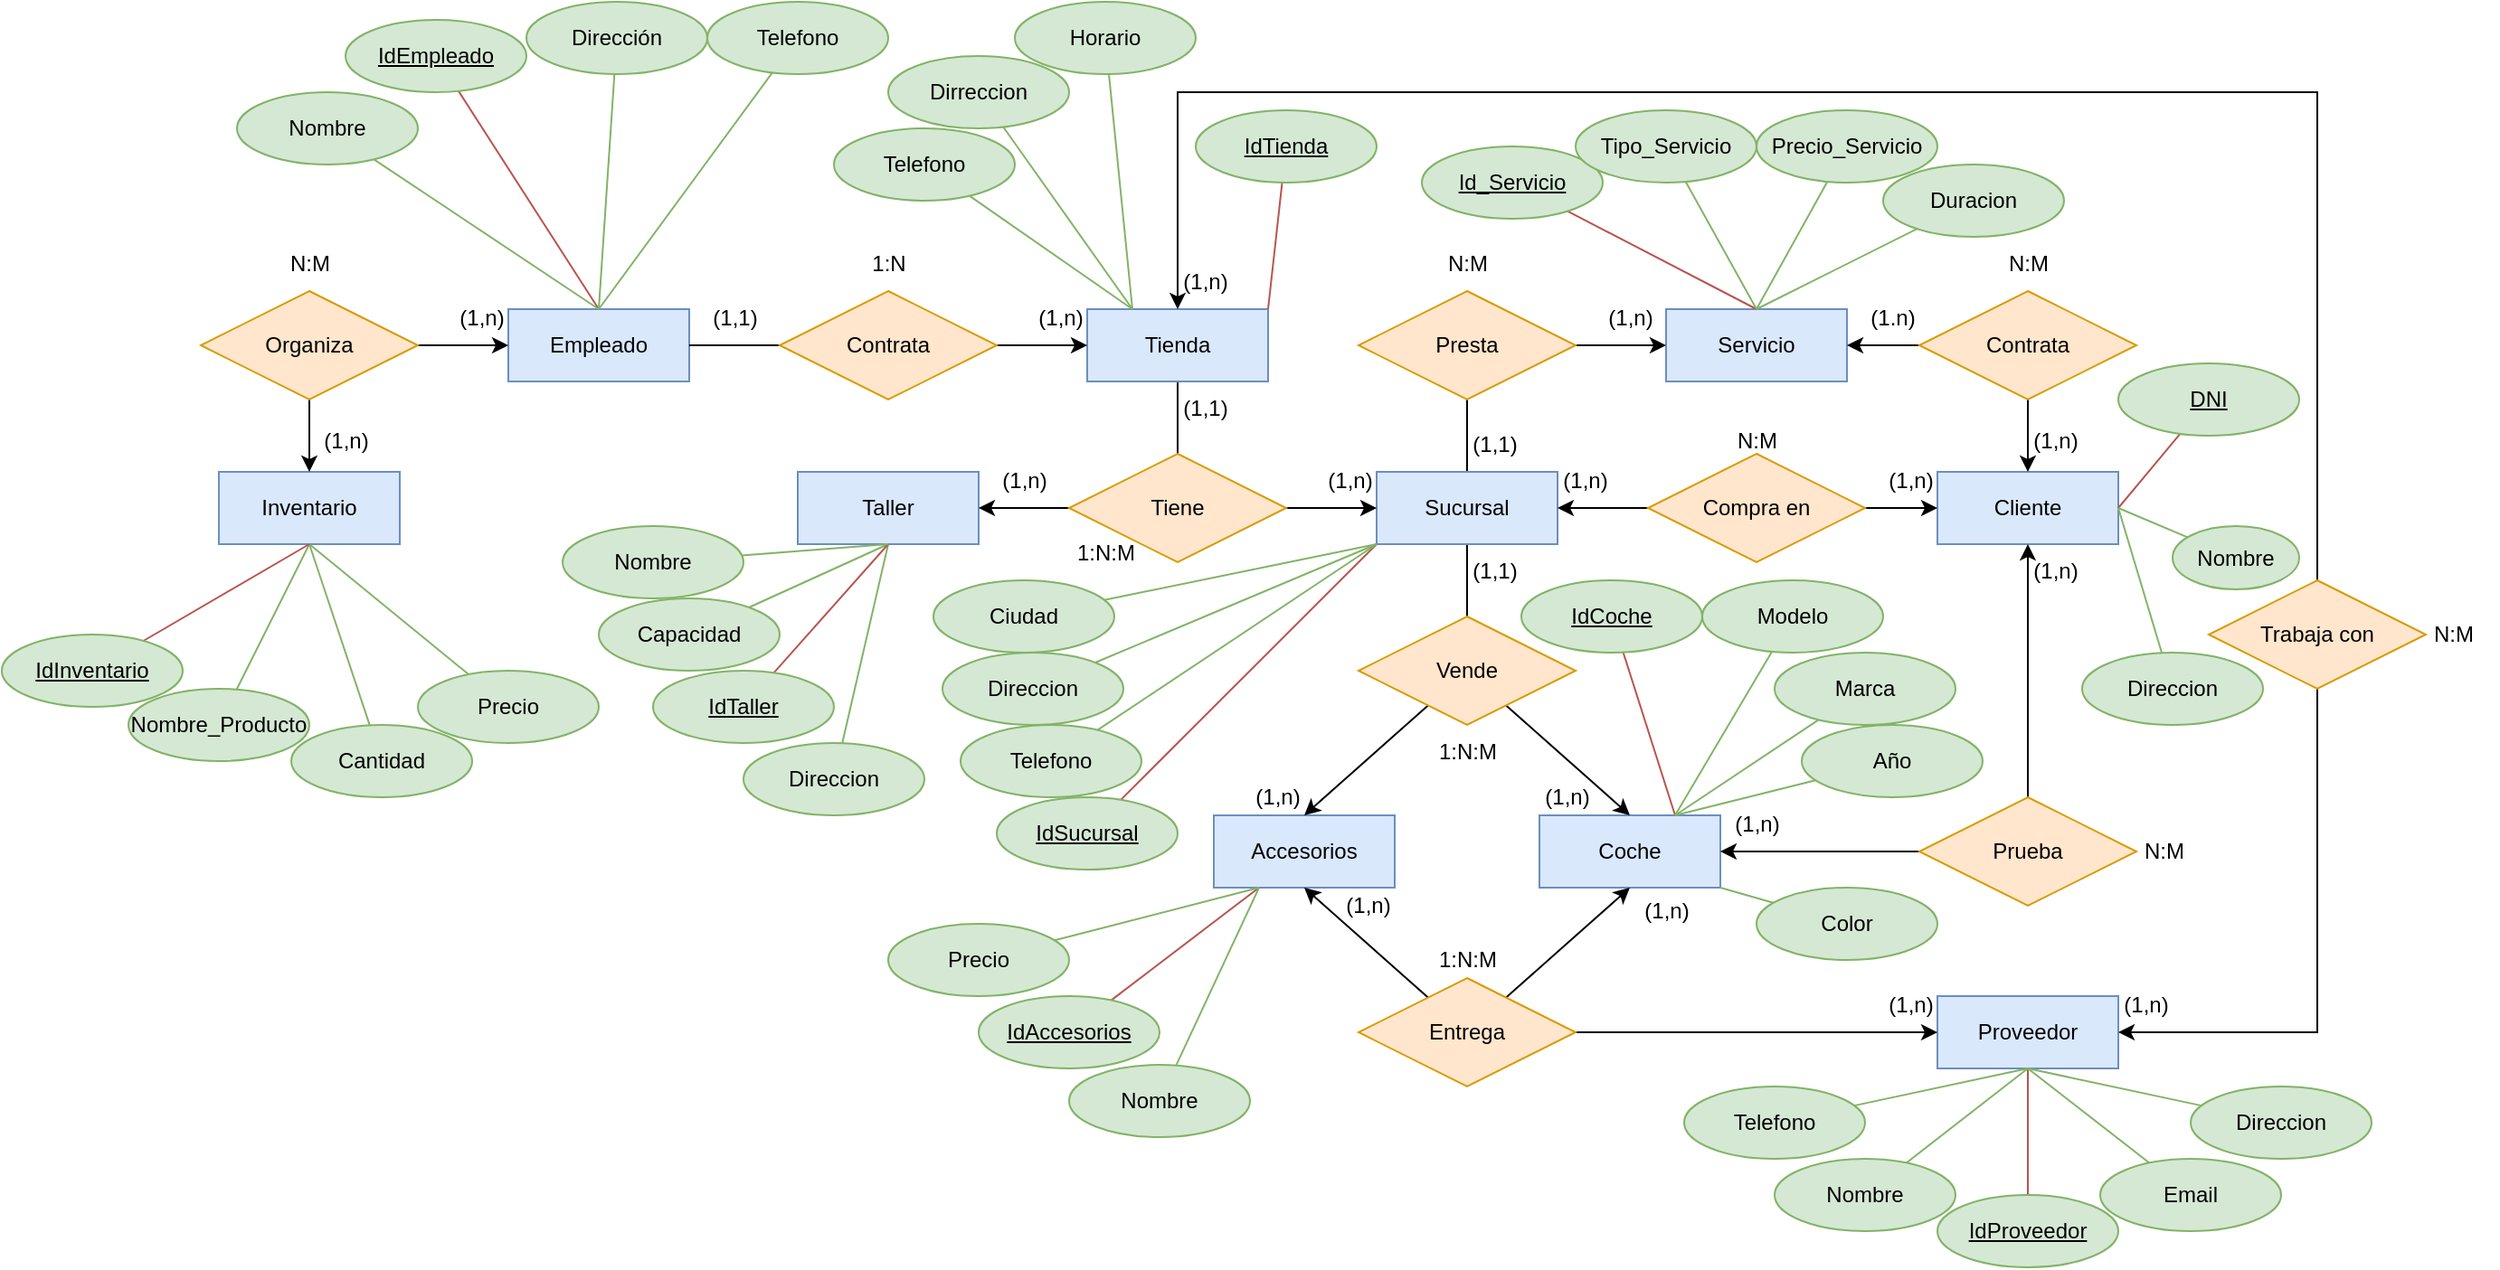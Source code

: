 <mxfile version="24.5.2" type="device">
  <diagram id="R2lEEEUBdFMjLlhIrx00" name="Page-1">
    <mxGraphModel dx="2216" dy="769" grid="1" gridSize="10" guides="1" tooltips="1" connect="1" arrows="1" fold="1" page="1" pageScale="1" pageWidth="850" pageHeight="1100" math="0" shadow="0" extFonts="Permanent Marker^https://fonts.googleapis.com/css?family=Permanent+Marker">
      <root>
        <mxCell id="0" />
        <mxCell id="1" parent="0" />
        <mxCell id="LQaVwW1T5oUffvL5DdlT-1" value="Inventario" style="whiteSpace=wrap;html=1;align=center;fillColor=#dae8fc;strokeColor=#6c8ebf;" vertex="1" parent="1">
          <mxGeometry x="-500" y="270" width="100" height="40" as="geometry" />
        </mxCell>
        <mxCell id="LQaVwW1T5oUffvL5DdlT-2" value="Empleado" style="whiteSpace=wrap;html=1;align=center;fillColor=#dae8fc;strokeColor=#6c8ebf;" vertex="1" parent="1">
          <mxGeometry x="-340" y="180" width="100" height="40" as="geometry" />
        </mxCell>
        <mxCell id="LQaVwW1T5oUffvL5DdlT-3" value="Servicio" style="whiteSpace=wrap;html=1;align=center;fillColor=#dae8fc;strokeColor=#6c8ebf;" vertex="1" parent="1">
          <mxGeometry x="300" y="180" width="100" height="40" as="geometry" />
        </mxCell>
        <mxCell id="LQaVwW1T5oUffvL5DdlT-4" value="Taller" style="whiteSpace=wrap;html=1;align=center;fillColor=#dae8fc;strokeColor=#6c8ebf;" vertex="1" parent="1">
          <mxGeometry x="-180" y="270" width="100" height="40" as="geometry" />
        </mxCell>
        <mxCell id="LQaVwW1T5oUffvL5DdlT-34" style="edgeStyle=orthogonalEdgeStyle;rounded=0;orthogonalLoop=1;jettySize=auto;html=1;endArrow=none;endFill=0;" edge="1" parent="1" source="LQaVwW1T5oUffvL5DdlT-5" target="LQaVwW1T5oUffvL5DdlT-26">
          <mxGeometry relative="1" as="geometry" />
        </mxCell>
        <mxCell id="LQaVwW1T5oUffvL5DdlT-48" style="edgeStyle=orthogonalEdgeStyle;rounded=0;orthogonalLoop=1;jettySize=auto;html=1;entryX=0.5;entryY=1;entryDx=0;entryDy=0;endArrow=none;endFill=0;" edge="1" parent="1" source="LQaVwW1T5oUffvL5DdlT-5" target="LQaVwW1T5oUffvL5DdlT-22">
          <mxGeometry relative="1" as="geometry" />
        </mxCell>
        <mxCell id="LQaVwW1T5oUffvL5DdlT-5" value="Sucursal" style="whiteSpace=wrap;html=1;align=center;fillColor=#dae8fc;strokeColor=#6c8ebf;" vertex="1" parent="1">
          <mxGeometry x="140" y="270" width="100" height="40" as="geometry" />
        </mxCell>
        <mxCell id="LQaVwW1T5oUffvL5DdlT-28" style="edgeStyle=orthogonalEdgeStyle;rounded=0;orthogonalLoop=1;jettySize=auto;html=1;endArrow=none;endFill=0;" edge="1" parent="1" source="LQaVwW1T5oUffvL5DdlT-6" target="LQaVwW1T5oUffvL5DdlT-27">
          <mxGeometry relative="1" as="geometry" />
        </mxCell>
        <mxCell id="LQaVwW1T5oUffvL5DdlT-6" value="Tienda" style="whiteSpace=wrap;html=1;align=center;fillColor=#dae8fc;strokeColor=#6c8ebf;" vertex="1" parent="1">
          <mxGeometry x="-20" y="180" width="100" height="40" as="geometry" />
        </mxCell>
        <mxCell id="LQaVwW1T5oUffvL5DdlT-7" value="Cliente" style="whiteSpace=wrap;html=1;align=center;fillColor=#dae8fc;strokeColor=#6c8ebf;" vertex="1" parent="1">
          <mxGeometry x="450" y="270" width="100" height="40" as="geometry" />
        </mxCell>
        <mxCell id="LQaVwW1T5oUffvL5DdlT-8" value="Proveedor" style="whiteSpace=wrap;html=1;align=center;fillColor=#dae8fc;strokeColor=#6c8ebf;" vertex="1" parent="1">
          <mxGeometry x="450" y="560" width="100" height="40" as="geometry" />
        </mxCell>
        <mxCell id="LQaVwW1T5oUffvL5DdlT-9" value="Accesorios" style="whiteSpace=wrap;html=1;align=center;fillColor=#dae8fc;strokeColor=#6c8ebf;" vertex="1" parent="1">
          <mxGeometry x="50" y="460" width="100" height="40" as="geometry" />
        </mxCell>
        <mxCell id="LQaVwW1T5oUffvL5DdlT-10" value="Coche" style="whiteSpace=wrap;html=1;align=center;fillColor=#dae8fc;strokeColor=#6c8ebf;" vertex="1" parent="1">
          <mxGeometry x="230" y="460" width="100" height="40" as="geometry" />
        </mxCell>
        <mxCell id="LQaVwW1T5oUffvL5DdlT-57" style="rounded=0;orthogonalLoop=1;jettySize=auto;html=1;entryX=0.5;entryY=1;entryDx=0;entryDy=0;" edge="1" parent="1" source="LQaVwW1T5oUffvL5DdlT-19" target="LQaVwW1T5oUffvL5DdlT-10">
          <mxGeometry relative="1" as="geometry" />
        </mxCell>
        <mxCell id="LQaVwW1T5oUffvL5DdlT-58" style="rounded=0;orthogonalLoop=1;jettySize=auto;html=1;entryX=0.5;entryY=1;entryDx=0;entryDy=0;" edge="1" parent="1" source="LQaVwW1T5oUffvL5DdlT-19" target="LQaVwW1T5oUffvL5DdlT-9">
          <mxGeometry relative="1" as="geometry" />
        </mxCell>
        <mxCell id="LQaVwW1T5oUffvL5DdlT-177" style="edgeStyle=orthogonalEdgeStyle;rounded=0;orthogonalLoop=1;jettySize=auto;html=1;" edge="1" parent="1" source="LQaVwW1T5oUffvL5DdlT-19" target="LQaVwW1T5oUffvL5DdlT-8">
          <mxGeometry relative="1" as="geometry" />
        </mxCell>
        <mxCell id="LQaVwW1T5oUffvL5DdlT-19" value="Entrega" style="shape=rhombus;perimeter=rhombusPerimeter;whiteSpace=wrap;html=1;align=center;fillColor=#ffe6cc;strokeColor=#d79b00;" vertex="1" parent="1">
          <mxGeometry x="130" y="550" width="120" height="60" as="geometry" />
        </mxCell>
        <mxCell id="LQaVwW1T5oUffvL5DdlT-55" style="edgeStyle=orthogonalEdgeStyle;rounded=0;orthogonalLoop=1;jettySize=auto;html=1;entryX=0.5;entryY=0;entryDx=0;entryDy=0;" edge="1" parent="1" source="LQaVwW1T5oUffvL5DdlT-20" target="LQaVwW1T5oUffvL5DdlT-1">
          <mxGeometry relative="1" as="geometry" />
        </mxCell>
        <mxCell id="LQaVwW1T5oUffvL5DdlT-91" style="edgeStyle=orthogonalEdgeStyle;rounded=0;orthogonalLoop=1;jettySize=auto;html=1;entryX=0;entryY=0.5;entryDx=0;entryDy=0;" edge="1" parent="1" source="LQaVwW1T5oUffvL5DdlT-20" target="LQaVwW1T5oUffvL5DdlT-2">
          <mxGeometry relative="1" as="geometry" />
        </mxCell>
        <mxCell id="LQaVwW1T5oUffvL5DdlT-20" value="Organiza" style="shape=rhombus;perimeter=rhombusPerimeter;whiteSpace=wrap;html=1;align=center;fillColor=#ffe6cc;strokeColor=#d79b00;" vertex="1" parent="1">
          <mxGeometry x="-510" y="170" width="120" height="60" as="geometry" />
        </mxCell>
        <mxCell id="LQaVwW1T5oUffvL5DdlT-52" style="edgeStyle=orthogonalEdgeStyle;rounded=0;orthogonalLoop=1;jettySize=auto;html=1;entryX=1;entryY=0.5;entryDx=0;entryDy=0;" edge="1" parent="1" source="LQaVwW1T5oUffvL5DdlT-21" target="LQaVwW1T5oUffvL5DdlT-3">
          <mxGeometry relative="1" as="geometry" />
        </mxCell>
        <mxCell id="LQaVwW1T5oUffvL5DdlT-175" style="edgeStyle=orthogonalEdgeStyle;rounded=0;orthogonalLoop=1;jettySize=auto;html=1;entryX=0.5;entryY=0;entryDx=0;entryDy=0;" edge="1" parent="1" source="LQaVwW1T5oUffvL5DdlT-21" target="LQaVwW1T5oUffvL5DdlT-7">
          <mxGeometry relative="1" as="geometry" />
        </mxCell>
        <mxCell id="LQaVwW1T5oUffvL5DdlT-21" value="Contrata" style="shape=rhombus;perimeter=rhombusPerimeter;whiteSpace=wrap;html=1;align=center;fillColor=#ffe6cc;strokeColor=#d79b00;" vertex="1" parent="1">
          <mxGeometry x="440" y="170" width="120" height="60" as="geometry" />
        </mxCell>
        <mxCell id="LQaVwW1T5oUffvL5DdlT-49" style="edgeStyle=orthogonalEdgeStyle;rounded=0;orthogonalLoop=1;jettySize=auto;html=1;entryX=0;entryY=0.5;entryDx=0;entryDy=0;" edge="1" parent="1" source="LQaVwW1T5oUffvL5DdlT-22" target="LQaVwW1T5oUffvL5DdlT-3">
          <mxGeometry relative="1" as="geometry" />
        </mxCell>
        <mxCell id="LQaVwW1T5oUffvL5DdlT-22" value="Presta" style="shape=rhombus;perimeter=rhombusPerimeter;whiteSpace=wrap;html=1;align=center;fillColor=#ffe6cc;strokeColor=#d79b00;" vertex="1" parent="1">
          <mxGeometry x="130" y="170" width="120" height="60" as="geometry" />
        </mxCell>
        <mxCell id="LQaVwW1T5oUffvL5DdlT-47" style="edgeStyle=orthogonalEdgeStyle;rounded=0;orthogonalLoop=1;jettySize=auto;html=1;entryX=1;entryY=0.5;entryDx=0;entryDy=0;endArrow=none;endFill=0;" edge="1" parent="1" source="LQaVwW1T5oUffvL5DdlT-23" target="LQaVwW1T5oUffvL5DdlT-2">
          <mxGeometry relative="1" as="geometry" />
        </mxCell>
        <mxCell id="LQaVwW1T5oUffvL5DdlT-92" style="edgeStyle=orthogonalEdgeStyle;rounded=0;orthogonalLoop=1;jettySize=auto;html=1;entryX=0;entryY=0.5;entryDx=0;entryDy=0;" edge="1" parent="1" source="LQaVwW1T5oUffvL5DdlT-23" target="LQaVwW1T5oUffvL5DdlT-6">
          <mxGeometry relative="1" as="geometry" />
        </mxCell>
        <mxCell id="LQaVwW1T5oUffvL5DdlT-23" value="Contrata" style="shape=rhombus;perimeter=rhombusPerimeter;whiteSpace=wrap;html=1;align=center;fillColor=#ffe6cc;strokeColor=#d79b00;" vertex="1" parent="1">
          <mxGeometry x="-190" y="170" width="120" height="60" as="geometry" />
        </mxCell>
        <mxCell id="LQaVwW1T5oUffvL5DdlT-44" style="edgeStyle=orthogonalEdgeStyle;rounded=0;orthogonalLoop=1;jettySize=auto;html=1;entryX=1;entryY=0.5;entryDx=0;entryDy=0;" edge="1" parent="1" source="LQaVwW1T5oUffvL5DdlT-24" target="LQaVwW1T5oUffvL5DdlT-5">
          <mxGeometry relative="1" as="geometry" />
        </mxCell>
        <mxCell id="LQaVwW1T5oUffvL5DdlT-173" style="edgeStyle=orthogonalEdgeStyle;rounded=0;orthogonalLoop=1;jettySize=auto;html=1;entryX=0;entryY=0.5;entryDx=0;entryDy=0;" edge="1" parent="1" source="LQaVwW1T5oUffvL5DdlT-24" target="LQaVwW1T5oUffvL5DdlT-7">
          <mxGeometry relative="1" as="geometry" />
        </mxCell>
        <mxCell id="LQaVwW1T5oUffvL5DdlT-24" value="Compra en" style="shape=rhombus;perimeter=rhombusPerimeter;whiteSpace=wrap;html=1;align=center;fillColor=#ffe6cc;strokeColor=#d79b00;" vertex="1" parent="1">
          <mxGeometry x="290" y="260" width="120" height="60" as="geometry" />
        </mxCell>
        <mxCell id="LQaVwW1T5oUffvL5DdlT-41" style="edgeStyle=orthogonalEdgeStyle;rounded=0;orthogonalLoop=1;jettySize=auto;html=1;entryX=1;entryY=0.5;entryDx=0;entryDy=0;" edge="1" parent="1" source="LQaVwW1T5oUffvL5DdlT-25" target="LQaVwW1T5oUffvL5DdlT-10">
          <mxGeometry relative="1" as="geometry" />
        </mxCell>
        <mxCell id="LQaVwW1T5oUffvL5DdlT-176" style="edgeStyle=orthogonalEdgeStyle;rounded=0;orthogonalLoop=1;jettySize=auto;html=1;" edge="1" parent="1" source="LQaVwW1T5oUffvL5DdlT-25" target="LQaVwW1T5oUffvL5DdlT-7">
          <mxGeometry relative="1" as="geometry" />
        </mxCell>
        <mxCell id="LQaVwW1T5oUffvL5DdlT-25" value="Prueba" style="shape=rhombus;perimeter=rhombusPerimeter;whiteSpace=wrap;html=1;align=center;fillColor=#ffe6cc;strokeColor=#d79b00;" vertex="1" parent="1">
          <mxGeometry x="440" y="450" width="120" height="60" as="geometry" />
        </mxCell>
        <mxCell id="LQaVwW1T5oUffvL5DdlT-35" style="rounded=0;orthogonalLoop=1;jettySize=auto;html=1;entryX=0.5;entryY=0;entryDx=0;entryDy=0;endArrow=classic;endFill=1;" edge="1" parent="1" source="LQaVwW1T5oUffvL5DdlT-26" target="LQaVwW1T5oUffvL5DdlT-9">
          <mxGeometry relative="1" as="geometry" />
        </mxCell>
        <mxCell id="LQaVwW1T5oUffvL5DdlT-36" style="rounded=0;orthogonalLoop=1;jettySize=auto;html=1;entryX=0.5;entryY=0;entryDx=0;entryDy=0;" edge="1" parent="1" source="LQaVwW1T5oUffvL5DdlT-26" target="LQaVwW1T5oUffvL5DdlT-10">
          <mxGeometry relative="1" as="geometry" />
        </mxCell>
        <mxCell id="LQaVwW1T5oUffvL5DdlT-26" value="Vende" style="shape=rhombus;perimeter=rhombusPerimeter;whiteSpace=wrap;html=1;align=center;fillColor=#ffe6cc;strokeColor=#d79b00;" vertex="1" parent="1">
          <mxGeometry x="130" y="350" width="120" height="60" as="geometry" />
        </mxCell>
        <mxCell id="LQaVwW1T5oUffvL5DdlT-29" style="edgeStyle=orthogonalEdgeStyle;rounded=0;orthogonalLoop=1;jettySize=auto;html=1;entryX=0;entryY=0.5;entryDx=0;entryDy=0;" edge="1" parent="1" source="LQaVwW1T5oUffvL5DdlT-27" target="LQaVwW1T5oUffvL5DdlT-5">
          <mxGeometry relative="1" as="geometry" />
        </mxCell>
        <mxCell id="LQaVwW1T5oUffvL5DdlT-53" style="edgeStyle=orthogonalEdgeStyle;rounded=0;orthogonalLoop=1;jettySize=auto;html=1;entryX=1;entryY=0.5;entryDx=0;entryDy=0;" edge="1" parent="1" source="LQaVwW1T5oUffvL5DdlT-27" target="LQaVwW1T5oUffvL5DdlT-4">
          <mxGeometry relative="1" as="geometry" />
        </mxCell>
        <mxCell id="LQaVwW1T5oUffvL5DdlT-27" value="Tiene" style="shape=rhombus;perimeter=rhombusPerimeter;whiteSpace=wrap;html=1;align=center;fillColor=#ffe6cc;strokeColor=#d79b00;" vertex="1" parent="1">
          <mxGeometry x="-30" y="260" width="120" height="60" as="geometry" />
        </mxCell>
        <mxCell id="LQaVwW1T5oUffvL5DdlT-31" value="(1,n)" style="text;html=1;align=center;verticalAlign=middle;resizable=0;points=[];autosize=1;strokeColor=none;fillColor=none;" vertex="1" parent="1">
          <mxGeometry x="100" y="260" width="50" height="30" as="geometry" />
        </mxCell>
        <mxCell id="LQaVwW1T5oUffvL5DdlT-32" value="(1,1)" style="text;html=1;align=center;verticalAlign=middle;resizable=0;points=[];autosize=1;strokeColor=none;fillColor=none;" vertex="1" parent="1">
          <mxGeometry x="20" y="220" width="50" height="30" as="geometry" />
        </mxCell>
        <mxCell id="LQaVwW1T5oUffvL5DdlT-33" value="1:N:M" style="text;html=1;align=center;verticalAlign=middle;resizable=0;points=[];autosize=1;strokeColor=none;fillColor=none;" vertex="1" parent="1">
          <mxGeometry x="-40" y="300" width="60" height="30" as="geometry" />
        </mxCell>
        <mxCell id="LQaVwW1T5oUffvL5DdlT-37" value="(1,1)" style="text;html=1;align=center;verticalAlign=middle;resizable=0;points=[];autosize=1;strokeColor=none;fillColor=none;" vertex="1" parent="1">
          <mxGeometry x="180" y="310" width="50" height="30" as="geometry" />
        </mxCell>
        <mxCell id="LQaVwW1T5oUffvL5DdlT-38" value="(1,n)" style="text;html=1;align=center;verticalAlign=middle;resizable=0;points=[];autosize=1;strokeColor=none;fillColor=none;" vertex="1" parent="1">
          <mxGeometry x="220" y="435" width="50" height="30" as="geometry" />
        </mxCell>
        <mxCell id="LQaVwW1T5oUffvL5DdlT-39" value="(1,n)" style="text;html=1;align=center;verticalAlign=middle;resizable=0;points=[];autosize=1;strokeColor=none;fillColor=none;" vertex="1" parent="1">
          <mxGeometry x="60" y="435" width="50" height="30" as="geometry" />
        </mxCell>
        <mxCell id="LQaVwW1T5oUffvL5DdlT-59" value="(1,n)" style="text;html=1;align=center;verticalAlign=middle;resizable=0;points=[];autosize=1;strokeColor=none;fillColor=none;" vertex="1" parent="1">
          <mxGeometry x="-380" y="170" width="50" height="30" as="geometry" />
        </mxCell>
        <mxCell id="LQaVwW1T5oUffvL5DdlT-60" value="(1,n)" style="text;html=1;align=center;verticalAlign=middle;resizable=0;points=[];autosize=1;strokeColor=none;fillColor=none;" vertex="1" parent="1">
          <mxGeometry x="-455" y="238" width="50" height="30" as="geometry" />
        </mxCell>
        <mxCell id="LQaVwW1T5oUffvL5DdlT-61" value="N:M" style="text;html=1;align=center;verticalAlign=middle;resizable=0;points=[];autosize=1;" vertex="1" parent="1">
          <mxGeometry x="-475" y="140" width="50" height="30" as="geometry" />
        </mxCell>
        <mxCell id="LQaVwW1T5oUffvL5DdlT-62" value="(1,n)" style="text;html=1;align=center;verticalAlign=middle;resizable=0;points=[];autosize=1;strokeColor=none;fillColor=none;" vertex="1" parent="1">
          <mxGeometry x="-60" y="170" width="50" height="30" as="geometry" />
        </mxCell>
        <mxCell id="LQaVwW1T5oUffvL5DdlT-63" value="(1,1)" style="text;html=1;align=center;verticalAlign=middle;resizable=0;points=[];autosize=1;strokeColor=none;fillColor=none;" vertex="1" parent="1">
          <mxGeometry x="-240" y="170" width="50" height="30" as="geometry" />
        </mxCell>
        <mxCell id="LQaVwW1T5oUffvL5DdlT-64" value="1:N" style="text;html=1;align=center;verticalAlign=middle;resizable=0;points=[];autosize=1;" vertex="1" parent="1">
          <mxGeometry x="-150" y="140" width="40" height="30" as="geometry" />
        </mxCell>
        <mxCell id="LQaVwW1T5oUffvL5DdlT-65" value="(1,n)" style="text;html=1;align=center;verticalAlign=middle;resizable=0;points=[];autosize=1;strokeColor=none;fillColor=none;" vertex="1" parent="1">
          <mxGeometry x="-80" y="260" width="50" height="30" as="geometry" />
        </mxCell>
        <mxCell id="LQaVwW1T5oUffvL5DdlT-69" style="edgeStyle=orthogonalEdgeStyle;rounded=0;orthogonalLoop=1;jettySize=auto;html=1;entryX=1;entryY=0.5;entryDx=0;entryDy=0;" edge="1" parent="1" source="LQaVwW1T5oUffvL5DdlT-67" target="LQaVwW1T5oUffvL5DdlT-8">
          <mxGeometry relative="1" as="geometry">
            <Array as="points">
              <mxPoint x="660" y="580" />
            </Array>
          </mxGeometry>
        </mxCell>
        <mxCell id="LQaVwW1T5oUffvL5DdlT-95" style="edgeStyle=orthogonalEdgeStyle;rounded=0;orthogonalLoop=1;jettySize=auto;html=1;entryX=0.5;entryY=0;entryDx=0;entryDy=0;" edge="1" parent="1" source="LQaVwW1T5oUffvL5DdlT-67" target="LQaVwW1T5oUffvL5DdlT-6">
          <mxGeometry relative="1" as="geometry">
            <Array as="points">
              <mxPoint x="660" y="60" />
              <mxPoint x="30" y="60" />
            </Array>
          </mxGeometry>
        </mxCell>
        <mxCell id="LQaVwW1T5oUffvL5DdlT-67" value="Trabaja con" style="shape=rhombus;perimeter=rhombusPerimeter;whiteSpace=wrap;html=1;align=center;fillColor=#ffe6cc;strokeColor=#d79b00;" vertex="1" parent="1">
          <mxGeometry x="600" y="330" width="120" height="60" as="geometry" />
        </mxCell>
        <mxCell id="LQaVwW1T5oUffvL5DdlT-70" value="(1,n)" style="text;html=1;align=center;verticalAlign=middle;resizable=0;points=[];autosize=1;strokeColor=none;fillColor=none;" vertex="1" parent="1">
          <mxGeometry x="20" y="150" width="50" height="30" as="geometry" />
        </mxCell>
        <mxCell id="LQaVwW1T5oUffvL5DdlT-71" value="(1,n)" style="text;html=1;align=center;verticalAlign=middle;resizable=0;points=[];autosize=1;strokeColor=none;fillColor=none;" vertex="1" parent="1">
          <mxGeometry x="540" y="550" width="50" height="30" as="geometry" />
        </mxCell>
        <mxCell id="LQaVwW1T5oUffvL5DdlT-72" value="N:M" style="text;html=1;align=center;verticalAlign=middle;resizable=0;points=[];autosize=1;strokeColor=none;fillColor=none;" vertex="1" parent="1">
          <mxGeometry x="710" y="345" width="50" height="30" as="geometry" />
        </mxCell>
        <mxCell id="LQaVwW1T5oUffvL5DdlT-73" value="(1,n)" style="text;html=1;align=center;verticalAlign=middle;resizable=0;points=[];autosize=1;strokeColor=none;fillColor=none;" vertex="1" parent="1">
          <mxGeometry x="275" y="498" width="50" height="30" as="geometry" />
        </mxCell>
        <mxCell id="LQaVwW1T5oUffvL5DdlT-74" value="(1,n)" style="text;html=1;align=center;verticalAlign=middle;resizable=0;points=[];autosize=1;strokeColor=none;fillColor=none;" vertex="1" parent="1">
          <mxGeometry x="110" y="495" width="50" height="30" as="geometry" />
        </mxCell>
        <mxCell id="LQaVwW1T5oUffvL5DdlT-75" value="(1,n)" style="text;html=1;align=center;verticalAlign=middle;resizable=0;points=[];autosize=1;strokeColor=none;fillColor=none;" vertex="1" parent="1">
          <mxGeometry x="410" y="550" width="50" height="30" as="geometry" />
        </mxCell>
        <mxCell id="LQaVwW1T5oUffvL5DdlT-77" value="(1,n)" style="text;html=1;align=center;verticalAlign=middle;resizable=0;points=[];autosize=1;strokeColor=none;fillColor=none;" vertex="1" parent="1">
          <mxGeometry x="490" y="310" width="50" height="30" as="geometry" />
        </mxCell>
        <mxCell id="LQaVwW1T5oUffvL5DdlT-78" value="(1,n)" style="text;html=1;align=center;verticalAlign=middle;resizable=0;points=[];autosize=1;strokeColor=none;fillColor=none;" vertex="1" parent="1">
          <mxGeometry x="325" y="450" width="50" height="30" as="geometry" />
        </mxCell>
        <mxCell id="LQaVwW1T5oUffvL5DdlT-79" value="N:M" style="text;html=1;align=center;verticalAlign=middle;resizable=0;points=[];autosize=1;strokeColor=none;fillColor=none;" vertex="1" parent="1">
          <mxGeometry x="550" y="465" width="50" height="30" as="geometry" />
        </mxCell>
        <mxCell id="LQaVwW1T5oUffvL5DdlT-80" value="(1,n)" style="text;html=1;align=center;verticalAlign=middle;resizable=0;points=[];autosize=1;strokeColor=none;fillColor=none;" vertex="1" parent="1">
          <mxGeometry x="255" y="170" width="50" height="30" as="geometry" />
        </mxCell>
        <mxCell id="LQaVwW1T5oUffvL5DdlT-81" value="(1,1)" style="text;html=1;align=center;verticalAlign=middle;resizable=0;points=[];autosize=1;strokeColor=none;fillColor=none;" vertex="1" parent="1">
          <mxGeometry x="180" y="240" width="50" height="30" as="geometry" />
        </mxCell>
        <mxCell id="LQaVwW1T5oUffvL5DdlT-82" value="N:M" style="text;html=1;align=center;verticalAlign=middle;resizable=0;points=[];autosize=1;" vertex="1" parent="1">
          <mxGeometry x="165" y="140" width="50" height="30" as="geometry" />
        </mxCell>
        <mxCell id="LQaVwW1T5oUffvL5DdlT-83" value="(1.n)" style="text;html=1;align=center;verticalAlign=middle;resizable=0;points=[];autosize=1;strokeColor=none;fillColor=none;" vertex="1" parent="1">
          <mxGeometry x="400" y="170" width="50" height="30" as="geometry" />
        </mxCell>
        <mxCell id="LQaVwW1T5oUffvL5DdlT-84" value="(1,n)" style="text;html=1;align=center;verticalAlign=middle;resizable=0;points=[];autosize=1;strokeColor=none;fillColor=none;" vertex="1" parent="1">
          <mxGeometry x="490" y="238" width="50" height="30" as="geometry" />
        </mxCell>
        <mxCell id="LQaVwW1T5oUffvL5DdlT-85" value="N:M" style="text;html=1;align=center;verticalAlign=middle;resizable=0;points=[];autosize=1;strokeColor=none;fillColor=none;" vertex="1" parent="1">
          <mxGeometry x="475" y="140" width="50" height="30" as="geometry" />
        </mxCell>
        <mxCell id="LQaVwW1T5oUffvL5DdlT-86" value="(1,n)" style="text;html=1;align=center;verticalAlign=middle;resizable=0;points=[];autosize=1;strokeColor=none;fillColor=none;" vertex="1" parent="1">
          <mxGeometry x="230" y="260" width="50" height="30" as="geometry" />
        </mxCell>
        <mxCell id="LQaVwW1T5oUffvL5DdlT-87" value="(1,n)" style="text;html=1;align=center;verticalAlign=middle;resizable=0;points=[];autosize=1;strokeColor=none;fillColor=none;" vertex="1" parent="1">
          <mxGeometry x="410" y="260" width="50" height="30" as="geometry" />
        </mxCell>
        <mxCell id="LQaVwW1T5oUffvL5DdlT-88" value="N:M" style="text;html=1;align=center;verticalAlign=middle;resizable=0;points=[];autosize=1;strokeColor=none;fillColor=none;" vertex="1" parent="1">
          <mxGeometry x="325" y="238" width="50" height="30" as="geometry" />
        </mxCell>
        <mxCell id="LQaVwW1T5oUffvL5DdlT-90" value="1:N:M" style="text;html=1;align=center;verticalAlign=middle;resizable=0;points=[];autosize=1;strokeColor=none;fillColor=none;" vertex="1" parent="1">
          <mxGeometry x="160" y="525" width="60" height="30" as="geometry" />
        </mxCell>
        <mxCell id="LQaVwW1T5oUffvL5DdlT-97" style="rounded=0;orthogonalLoop=1;jettySize=auto;html=1;entryX=0.5;entryY=0;entryDx=0;entryDy=0;endArrow=none;endFill=0;fillColor=#f8cecc;strokeColor=#b85450;" edge="1" parent="1" source="LQaVwW1T5oUffvL5DdlT-96" target="LQaVwW1T5oUffvL5DdlT-2">
          <mxGeometry relative="1" as="geometry" />
        </mxCell>
        <mxCell id="LQaVwW1T5oUffvL5DdlT-96" value="IdEmpleado" style="ellipse;whiteSpace=wrap;html=1;align=center;fontStyle=4;fillColor=#d5e8d4;strokeColor=#82b366;" vertex="1" parent="1">
          <mxGeometry x="-430" y="20" width="100" height="40" as="geometry" />
        </mxCell>
        <mxCell id="LQaVwW1T5oUffvL5DdlT-156" style="rounded=0;orthogonalLoop=1;jettySize=auto;html=1;entryX=0;entryY=1;entryDx=0;entryDy=0;endArrow=none;endFill=0;fillColor=#d5e8d4;strokeColor=#82b366;" edge="1" parent="1" source="LQaVwW1T5oUffvL5DdlT-101" target="LQaVwW1T5oUffvL5DdlT-5">
          <mxGeometry relative="1" as="geometry" />
        </mxCell>
        <mxCell id="LQaVwW1T5oUffvL5DdlT-101" value="Ciudad" style="ellipse;whiteSpace=wrap;html=1;align=center;fillColor=#d5e8d4;strokeColor=#82b366;" vertex="1" parent="1">
          <mxGeometry x="-105" y="330" width="100" height="40" as="geometry" />
        </mxCell>
        <mxCell id="LQaVwW1T5oUffvL5DdlT-157" style="rounded=0;orthogonalLoop=1;jettySize=auto;html=1;entryX=0;entryY=1;entryDx=0;entryDy=0;endArrow=none;endFill=0;fillColor=#d5e8d4;strokeColor=#82b366;" edge="1" parent="1" source="LQaVwW1T5oUffvL5DdlT-102" target="LQaVwW1T5oUffvL5DdlT-5">
          <mxGeometry relative="1" as="geometry" />
        </mxCell>
        <mxCell id="LQaVwW1T5oUffvL5DdlT-102" value="Direccion" style="ellipse;whiteSpace=wrap;html=1;align=center;fillColor=#d5e8d4;strokeColor=#82b366;" vertex="1" parent="1">
          <mxGeometry x="-100" y="370" width="100" height="40" as="geometry" />
        </mxCell>
        <mxCell id="LQaVwW1T5oUffvL5DdlT-135" style="rounded=0;orthogonalLoop=1;jettySize=auto;html=1;entryX=0.25;entryY=0;entryDx=0;entryDy=0;endArrow=none;endFill=0;fillColor=#d5e8d4;strokeColor=#82b366;" edge="1" parent="1" source="LQaVwW1T5oUffvL5DdlT-103" target="LQaVwW1T5oUffvL5DdlT-6">
          <mxGeometry relative="1" as="geometry" />
        </mxCell>
        <mxCell id="LQaVwW1T5oUffvL5DdlT-103" value="Telefono" style="ellipse;whiteSpace=wrap;html=1;align=center;fillColor=#d5e8d4;strokeColor=#82b366;" vertex="1" parent="1">
          <mxGeometry x="-160" y="80" width="100" height="40" as="geometry" />
        </mxCell>
        <mxCell id="LQaVwW1T5oUffvL5DdlT-137" style="rounded=0;orthogonalLoop=1;jettySize=auto;html=1;entryX=0.25;entryY=0;entryDx=0;entryDy=0;endArrow=none;endFill=0;fillColor=#d5e8d4;strokeColor=#82b366;" edge="1" parent="1" source="LQaVwW1T5oUffvL5DdlT-104" target="LQaVwW1T5oUffvL5DdlT-6">
          <mxGeometry relative="1" as="geometry" />
        </mxCell>
        <mxCell id="LQaVwW1T5oUffvL5DdlT-104" value="Horario" style="ellipse;whiteSpace=wrap;html=1;align=center;fillColor=#d5e8d4;strokeColor=#82b366;" vertex="1" parent="1">
          <mxGeometry x="-60" y="10" width="100" height="40" as="geometry" />
        </mxCell>
        <mxCell id="LQaVwW1T5oUffvL5DdlT-136" style="rounded=0;orthogonalLoop=1;jettySize=auto;html=1;entryX=0.25;entryY=0;entryDx=0;entryDy=0;endArrow=none;endFill=0;fillColor=#d5e8d4;strokeColor=#82b366;" edge="1" parent="1" source="LQaVwW1T5oUffvL5DdlT-105" target="LQaVwW1T5oUffvL5DdlT-6">
          <mxGeometry relative="1" as="geometry" />
        </mxCell>
        <mxCell id="LQaVwW1T5oUffvL5DdlT-105" value="Dirreccion" style="ellipse;whiteSpace=wrap;html=1;align=center;fillColor=#d5e8d4;strokeColor=#82b366;" vertex="1" parent="1">
          <mxGeometry x="-130" y="40" width="100" height="40" as="geometry" />
        </mxCell>
        <mxCell id="LQaVwW1T5oUffvL5DdlT-133" style="rounded=0;orthogonalLoop=1;jettySize=auto;html=1;entryX=0.5;entryY=1;entryDx=0;entryDy=0;endArrow=none;endFill=0;fillColor=#d5e8d4;strokeColor=#82b366;" edge="1" parent="1" source="LQaVwW1T5oUffvL5DdlT-106" target="LQaVwW1T5oUffvL5DdlT-4">
          <mxGeometry relative="1" as="geometry" />
        </mxCell>
        <mxCell id="LQaVwW1T5oUffvL5DdlT-106" value="Capacidad" style="ellipse;whiteSpace=wrap;html=1;align=center;fillColor=#d5e8d4;strokeColor=#82b366;" vertex="1" parent="1">
          <mxGeometry x="-290" y="340" width="100" height="40" as="geometry" />
        </mxCell>
        <mxCell id="LQaVwW1T5oUffvL5DdlT-131" style="rounded=0;orthogonalLoop=1;jettySize=auto;html=1;entryX=0.5;entryY=1;entryDx=0;entryDy=0;endArrow=none;endFill=0;fillColor=#d5e8d4;strokeColor=#82b366;" edge="1" parent="1" source="LQaVwW1T5oUffvL5DdlT-107" target="LQaVwW1T5oUffvL5DdlT-4">
          <mxGeometry relative="1" as="geometry" />
        </mxCell>
        <mxCell id="LQaVwW1T5oUffvL5DdlT-107" value="Direccion" style="ellipse;whiteSpace=wrap;html=1;align=center;fillColor=#d5e8d4;strokeColor=#82b366;" vertex="1" parent="1">
          <mxGeometry x="-210" y="420" width="100" height="40" as="geometry" />
        </mxCell>
        <mxCell id="LQaVwW1T5oUffvL5DdlT-130" style="rounded=0;orthogonalLoop=1;jettySize=auto;html=1;entryX=0.5;entryY=1;entryDx=0;entryDy=0;endArrow=none;endFill=0;fillColor=#d5e8d4;strokeColor=#82b366;" edge="1" parent="1" source="LQaVwW1T5oUffvL5DdlT-108" target="LQaVwW1T5oUffvL5DdlT-1">
          <mxGeometry relative="1" as="geometry" />
        </mxCell>
        <mxCell id="LQaVwW1T5oUffvL5DdlT-108" value="Precio" style="ellipse;whiteSpace=wrap;html=1;align=center;fillColor=#d5e8d4;strokeColor=#82b366;" vertex="1" parent="1">
          <mxGeometry x="-390" y="380" width="100" height="40" as="geometry" />
        </mxCell>
        <mxCell id="LQaVwW1T5oUffvL5DdlT-129" style="rounded=0;orthogonalLoop=1;jettySize=auto;html=1;endArrow=none;endFill=0;entryX=0.5;entryY=1;entryDx=0;entryDy=0;fillColor=#d5e8d4;strokeColor=#82b366;" edge="1" parent="1" source="LQaVwW1T5oUffvL5DdlT-109" target="LQaVwW1T5oUffvL5DdlT-1">
          <mxGeometry relative="1" as="geometry">
            <mxPoint x="-450.0" y="310" as="targetPoint" />
          </mxGeometry>
        </mxCell>
        <mxCell id="LQaVwW1T5oUffvL5DdlT-109" value="Cantidad" style="ellipse;whiteSpace=wrap;html=1;align=center;fillColor=#d5e8d4;strokeColor=#82b366;" vertex="1" parent="1">
          <mxGeometry x="-460" y="410" width="100" height="40" as="geometry" />
        </mxCell>
        <mxCell id="LQaVwW1T5oUffvL5DdlT-128" style="rounded=0;orthogonalLoop=1;jettySize=auto;html=1;entryX=0.5;entryY=1;entryDx=0;entryDy=0;endArrow=none;endFill=0;fillColor=#d5e8d4;strokeColor=#82b366;" edge="1" parent="1" source="LQaVwW1T5oUffvL5DdlT-110" target="LQaVwW1T5oUffvL5DdlT-1">
          <mxGeometry relative="1" as="geometry" />
        </mxCell>
        <mxCell id="LQaVwW1T5oUffvL5DdlT-110" value="Nombre_Producto" style="ellipse;whiteSpace=wrap;html=1;align=center;fillColor=#d5e8d4;strokeColor=#82b366;" vertex="1" parent="1">
          <mxGeometry x="-550" y="390" width="100" height="40" as="geometry" />
        </mxCell>
        <mxCell id="LQaVwW1T5oUffvL5DdlT-111" value="Telefono" style="ellipse;whiteSpace=wrap;html=1;align=center;fillColor=#d5e8d4;strokeColor=#82b366;" vertex="1" parent="1">
          <mxGeometry x="-230" y="10" width="100" height="40" as="geometry" />
        </mxCell>
        <mxCell id="LQaVwW1T5oUffvL5DdlT-114" style="rounded=0;orthogonalLoop=1;jettySize=auto;html=1;entryX=0.5;entryY=0;entryDx=0;entryDy=0;endArrow=none;endFill=0;fillColor=#d5e8d4;strokeColor=#82b366;" edge="1" parent="1" source="LQaVwW1T5oUffvL5DdlT-112" target="LQaVwW1T5oUffvL5DdlT-2">
          <mxGeometry relative="1" as="geometry" />
        </mxCell>
        <mxCell id="LQaVwW1T5oUffvL5DdlT-112" value="Nombre" style="ellipse;whiteSpace=wrap;html=1;align=center;fillColor=#d5e8d4;strokeColor=#82b366;" vertex="1" parent="1">
          <mxGeometry x="-490" y="60" width="100" height="40" as="geometry" />
        </mxCell>
        <mxCell id="LQaVwW1T5oUffvL5DdlT-115" style="rounded=0;orthogonalLoop=1;jettySize=auto;html=1;entryX=0.5;entryY=0;entryDx=0;entryDy=0;endArrow=none;endFill=0;fillColor=#d5e8d4;strokeColor=#82b366;" edge="1" parent="1" source="LQaVwW1T5oUffvL5DdlT-113" target="LQaVwW1T5oUffvL5DdlT-2">
          <mxGeometry relative="1" as="geometry" />
        </mxCell>
        <mxCell id="LQaVwW1T5oUffvL5DdlT-113" value="Dirección" style="ellipse;whiteSpace=wrap;html=1;align=center;fillColor=#d5e8d4;strokeColor=#82b366;" vertex="1" parent="1">
          <mxGeometry x="-330" y="10" width="100" height="40" as="geometry" />
        </mxCell>
        <mxCell id="LQaVwW1T5oUffvL5DdlT-116" style="rounded=0;orthogonalLoop=1;jettySize=auto;html=1;entryX=0.5;entryY=0;entryDx=0;entryDy=0;endArrow=none;endFill=0;fillColor=#d5e8d4;strokeColor=#82b366;" edge="1" parent="1" source="LQaVwW1T5oUffvL5DdlT-111" target="LQaVwW1T5oUffvL5DdlT-2">
          <mxGeometry relative="1" as="geometry" />
        </mxCell>
        <mxCell id="LQaVwW1T5oUffvL5DdlT-186" style="rounded=0;orthogonalLoop=1;jettySize=auto;html=1;entryX=0.5;entryY=1;entryDx=0;entryDy=0;endArrow=none;endFill=0;fillColor=#f8cecc;strokeColor=#b85450;" edge="1" parent="1" source="LQaVwW1T5oUffvL5DdlT-118" target="LQaVwW1T5oUffvL5DdlT-8">
          <mxGeometry relative="1" as="geometry" />
        </mxCell>
        <mxCell id="LQaVwW1T5oUffvL5DdlT-118" value="IdProveedor" style="ellipse;whiteSpace=wrap;html=1;align=center;fontStyle=4;fillColor=#d5e8d4;strokeColor=#82b366;" vertex="1" parent="1">
          <mxGeometry x="450" y="670" width="100" height="40" as="geometry" />
        </mxCell>
        <mxCell id="LQaVwW1T5oUffvL5DdlT-180" style="rounded=0;orthogonalLoop=1;jettySize=auto;html=1;entryX=0.75;entryY=0;entryDx=0;entryDy=0;endArrow=none;endFill=0;fillColor=#f8cecc;strokeColor=#b85450;" edge="1" parent="1" source="LQaVwW1T5oUffvL5DdlT-119" target="LQaVwW1T5oUffvL5DdlT-10">
          <mxGeometry relative="1" as="geometry" />
        </mxCell>
        <mxCell id="LQaVwW1T5oUffvL5DdlT-119" value="IdCoche" style="ellipse;whiteSpace=wrap;html=1;align=center;fontStyle=4;fillColor=#d5e8d4;strokeColor=#82b366;" vertex="1" parent="1">
          <mxGeometry x="220" y="330" width="100" height="40" as="geometry" />
        </mxCell>
        <mxCell id="LQaVwW1T5oUffvL5DdlT-171" style="rounded=0;orthogonalLoop=1;jettySize=auto;html=1;entryX=0.25;entryY=1;entryDx=0;entryDy=0;endArrow=none;endFill=0;fillColor=#f8cecc;strokeColor=#b85450;" edge="1" parent="1" source="LQaVwW1T5oUffvL5DdlT-120" target="LQaVwW1T5oUffvL5DdlT-9">
          <mxGeometry relative="1" as="geometry" />
        </mxCell>
        <mxCell id="LQaVwW1T5oUffvL5DdlT-120" value="IdAccesorios" style="ellipse;whiteSpace=wrap;html=1;align=center;fontStyle=4;fillColor=#d5e8d4;strokeColor=#82b366;" vertex="1" parent="1">
          <mxGeometry x="-80" y="560" width="100" height="40" as="geometry" />
        </mxCell>
        <mxCell id="LQaVwW1T5oUffvL5DdlT-165" style="rounded=0;orthogonalLoop=1;jettySize=auto;html=1;entryX=1;entryY=0.5;entryDx=0;entryDy=0;endArrow=none;endFill=0;fillColor=#f8cecc;strokeColor=#b85450;" edge="1" parent="1" source="LQaVwW1T5oUffvL5DdlT-121" target="LQaVwW1T5oUffvL5DdlT-7">
          <mxGeometry relative="1" as="geometry" />
        </mxCell>
        <mxCell id="LQaVwW1T5oUffvL5DdlT-121" value="DNI" style="ellipse;whiteSpace=wrap;html=1;align=center;fontStyle=4;fillColor=#d5e8d4;strokeColor=#82b366;" vertex="1" parent="1">
          <mxGeometry x="550" y="210" width="100" height="40" as="geometry" />
        </mxCell>
        <mxCell id="LQaVwW1T5oUffvL5DdlT-161" style="rounded=0;orthogonalLoop=1;jettySize=auto;html=1;entryX=0.5;entryY=0;entryDx=0;entryDy=0;endArrow=none;endFill=0;fillColor=#f8cecc;strokeColor=#b85450;" edge="1" parent="1" source="LQaVwW1T5oUffvL5DdlT-122" target="LQaVwW1T5oUffvL5DdlT-3">
          <mxGeometry relative="1" as="geometry" />
        </mxCell>
        <mxCell id="LQaVwW1T5oUffvL5DdlT-122" value="Id_Servicio" style="ellipse;whiteSpace=wrap;html=1;align=center;fontStyle=4;fillColor=#d5e8d4;strokeColor=#82b366;" vertex="1" parent="1">
          <mxGeometry x="165" y="90" width="100" height="40" as="geometry" />
        </mxCell>
        <mxCell id="LQaVwW1T5oUffvL5DdlT-159" style="rounded=0;orthogonalLoop=1;jettySize=auto;html=1;entryX=0;entryY=1;entryDx=0;entryDy=0;endArrow=none;endFill=0;fillColor=#f8cecc;strokeColor=#b85450;" edge="1" parent="1" source="LQaVwW1T5oUffvL5DdlT-123" target="LQaVwW1T5oUffvL5DdlT-5">
          <mxGeometry relative="1" as="geometry" />
        </mxCell>
        <mxCell id="LQaVwW1T5oUffvL5DdlT-123" value="IdSucursal" style="ellipse;whiteSpace=wrap;html=1;align=center;fontStyle=4;fillColor=#d5e8d4;strokeColor=#82b366;" vertex="1" parent="1">
          <mxGeometry x="-70" y="450" width="100" height="40" as="geometry" />
        </mxCell>
        <mxCell id="LQaVwW1T5oUffvL5DdlT-134" style="rounded=0;orthogonalLoop=1;jettySize=auto;html=1;entryX=1;entryY=0;entryDx=0;entryDy=0;endArrow=none;endFill=0;fillColor=#f8cecc;strokeColor=#b85450;" edge="1" parent="1" source="LQaVwW1T5oUffvL5DdlT-124" target="LQaVwW1T5oUffvL5DdlT-6">
          <mxGeometry relative="1" as="geometry" />
        </mxCell>
        <mxCell id="LQaVwW1T5oUffvL5DdlT-124" value="IdTienda" style="ellipse;whiteSpace=wrap;html=1;align=center;fontStyle=4;fillColor=#d5e8d4;strokeColor=#82b366;" vertex="1" parent="1">
          <mxGeometry x="40" y="70" width="100" height="40" as="geometry" />
        </mxCell>
        <mxCell id="LQaVwW1T5oUffvL5DdlT-132" style="rounded=0;orthogonalLoop=1;jettySize=auto;html=1;endArrow=none;endFill=0;fillColor=#f8cecc;strokeColor=#b85450;" edge="1" parent="1" source="LQaVwW1T5oUffvL5DdlT-125">
          <mxGeometry relative="1" as="geometry">
            <mxPoint x="-130" y="310" as="targetPoint" />
          </mxGeometry>
        </mxCell>
        <mxCell id="LQaVwW1T5oUffvL5DdlT-125" value="IdTaller" style="ellipse;whiteSpace=wrap;html=1;align=center;fontStyle=4;fillColor=#d5e8d4;strokeColor=#82b366;" vertex="1" parent="1">
          <mxGeometry x="-260" y="380" width="100" height="40" as="geometry" />
        </mxCell>
        <mxCell id="LQaVwW1T5oUffvL5DdlT-127" style="rounded=0;orthogonalLoop=1;jettySize=auto;html=1;entryX=0.5;entryY=1;entryDx=0;entryDy=0;endArrow=none;endFill=0;fillColor=#f8cecc;strokeColor=#b85450;" edge="1" parent="1" source="LQaVwW1T5oUffvL5DdlT-126" target="LQaVwW1T5oUffvL5DdlT-1">
          <mxGeometry relative="1" as="geometry" />
        </mxCell>
        <mxCell id="LQaVwW1T5oUffvL5DdlT-126" value="IdInventario" style="ellipse;whiteSpace=wrap;html=1;align=center;fontStyle=4;fillColor=#d5e8d4;strokeColor=#82b366;" vertex="1" parent="1">
          <mxGeometry x="-620" y="360" width="100" height="40" as="geometry" />
        </mxCell>
        <mxCell id="LQaVwW1T5oUffvL5DdlT-188" style="rounded=0;orthogonalLoop=1;jettySize=auto;html=1;endArrow=none;endFill=0;entryX=0.5;entryY=1;entryDx=0;entryDy=0;fillColor=#d5e8d4;strokeColor=#82b366;" edge="1" parent="1" source="LQaVwW1T5oUffvL5DdlT-139" target="LQaVwW1T5oUffvL5DdlT-8">
          <mxGeometry relative="1" as="geometry" />
        </mxCell>
        <mxCell id="LQaVwW1T5oUffvL5DdlT-139" value="Direccion" style="ellipse;whiteSpace=wrap;html=1;align=center;fillColor=#d5e8d4;strokeColor=#82b366;" vertex="1" parent="1">
          <mxGeometry x="590" y="610" width="100" height="40" as="geometry" />
        </mxCell>
        <mxCell id="LQaVwW1T5oUffvL5DdlT-187" style="rounded=0;orthogonalLoop=1;jettySize=auto;html=1;entryX=0.5;entryY=1;entryDx=0;entryDy=0;endArrow=none;endFill=0;fillColor=#d5e8d4;strokeColor=#82b366;" edge="1" parent="1" source="LQaVwW1T5oUffvL5DdlT-140" target="LQaVwW1T5oUffvL5DdlT-8">
          <mxGeometry relative="1" as="geometry" />
        </mxCell>
        <mxCell id="LQaVwW1T5oUffvL5DdlT-140" value="Email" style="ellipse;whiteSpace=wrap;html=1;align=center;fillColor=#d5e8d4;strokeColor=#82b366;" vertex="1" parent="1">
          <mxGeometry x="540" y="650" width="100" height="40" as="geometry" />
        </mxCell>
        <mxCell id="LQaVwW1T5oUffvL5DdlT-184" style="rounded=0;orthogonalLoop=1;jettySize=auto;html=1;entryX=0.5;entryY=1;entryDx=0;entryDy=0;endArrow=none;endFill=0;fillColor=#d5e8d4;strokeColor=#82b366;" edge="1" parent="1" source="LQaVwW1T5oUffvL5DdlT-141" target="LQaVwW1T5oUffvL5DdlT-8">
          <mxGeometry relative="1" as="geometry" />
        </mxCell>
        <mxCell id="LQaVwW1T5oUffvL5DdlT-141" value="Telefono" style="ellipse;whiteSpace=wrap;html=1;align=center;fillColor=#d5e8d4;strokeColor=#82b366;" vertex="1" parent="1">
          <mxGeometry x="310" y="610" width="100" height="40" as="geometry" />
        </mxCell>
        <mxCell id="LQaVwW1T5oUffvL5DdlT-185" style="rounded=0;orthogonalLoop=1;jettySize=auto;html=1;entryX=0.5;entryY=1;entryDx=0;entryDy=0;endArrow=none;endFill=0;fillColor=#d5e8d4;strokeColor=#82b366;" edge="1" parent="1" source="LQaVwW1T5oUffvL5DdlT-142" target="LQaVwW1T5oUffvL5DdlT-8">
          <mxGeometry relative="1" as="geometry" />
        </mxCell>
        <mxCell id="LQaVwW1T5oUffvL5DdlT-142" value="Nombre" style="ellipse;whiteSpace=wrap;html=1;align=center;fillColor=#d5e8d4;strokeColor=#82b366;" vertex="1" parent="1">
          <mxGeometry x="360" y="650" width="100" height="40" as="geometry" />
        </mxCell>
        <mxCell id="LQaVwW1T5oUffvL5DdlT-179" style="rounded=0;orthogonalLoop=1;jettySize=auto;html=1;entryX=1;entryY=1;entryDx=0;entryDy=0;endArrow=none;endFill=0;fillColor=#d5e8d4;strokeColor=#82b366;" edge="1" parent="1" source="LQaVwW1T5oUffvL5DdlT-143" target="LQaVwW1T5oUffvL5DdlT-10">
          <mxGeometry relative="1" as="geometry" />
        </mxCell>
        <mxCell id="LQaVwW1T5oUffvL5DdlT-143" value="Color" style="ellipse;whiteSpace=wrap;html=1;align=center;fillColor=#d5e8d4;strokeColor=#82b366;" vertex="1" parent="1">
          <mxGeometry x="350" y="500" width="100" height="40" as="geometry" />
        </mxCell>
        <mxCell id="LQaVwW1T5oUffvL5DdlT-183" style="rounded=0;orthogonalLoop=1;jettySize=auto;html=1;entryX=0.75;entryY=0;entryDx=0;entryDy=0;endArrow=none;endFill=0;fillColor=#d5e8d4;strokeColor=#82b366;" edge="1" parent="1" source="LQaVwW1T5oUffvL5DdlT-144" target="LQaVwW1T5oUffvL5DdlT-10">
          <mxGeometry relative="1" as="geometry" />
        </mxCell>
        <mxCell id="LQaVwW1T5oUffvL5DdlT-144" value="Año" style="ellipse;whiteSpace=wrap;html=1;align=center;fillColor=#d5e8d4;strokeColor=#82b366;" vertex="1" parent="1">
          <mxGeometry x="375" y="410" width="100" height="40" as="geometry" />
        </mxCell>
        <mxCell id="LQaVwW1T5oUffvL5DdlT-181" style="rounded=0;orthogonalLoop=1;jettySize=auto;html=1;entryX=0.75;entryY=0;entryDx=0;entryDy=0;endArrow=none;endFill=0;fillColor=#d5e8d4;strokeColor=#82b366;" edge="1" parent="1" source="LQaVwW1T5oUffvL5DdlT-145" target="LQaVwW1T5oUffvL5DdlT-10">
          <mxGeometry relative="1" as="geometry" />
        </mxCell>
        <mxCell id="LQaVwW1T5oUffvL5DdlT-145" value="Modelo" style="ellipse;whiteSpace=wrap;html=1;align=center;fillColor=#d5e8d4;strokeColor=#82b366;" vertex="1" parent="1">
          <mxGeometry x="320" y="330" width="100" height="40" as="geometry" />
        </mxCell>
        <mxCell id="LQaVwW1T5oUffvL5DdlT-182" style="rounded=0;orthogonalLoop=1;jettySize=auto;html=1;entryX=0.75;entryY=0;entryDx=0;entryDy=0;endArrow=none;endFill=0;fillColor=#d5e8d4;strokeColor=#82b366;" edge="1" parent="1" source="LQaVwW1T5oUffvL5DdlT-146" target="LQaVwW1T5oUffvL5DdlT-10">
          <mxGeometry relative="1" as="geometry" />
        </mxCell>
        <mxCell id="LQaVwW1T5oUffvL5DdlT-146" value="Marca" style="ellipse;whiteSpace=wrap;html=1;align=center;fillColor=#d5e8d4;strokeColor=#82b366;" vertex="1" parent="1">
          <mxGeometry x="360" y="370" width="100" height="40" as="geometry" />
        </mxCell>
        <mxCell id="LQaVwW1T5oUffvL5DdlT-172" style="rounded=0;orthogonalLoop=1;jettySize=auto;html=1;entryX=0.25;entryY=1;entryDx=0;entryDy=0;endArrow=none;endFill=0;fillColor=#d5e8d4;strokeColor=#82b366;" edge="1" parent="1" source="LQaVwW1T5oUffvL5DdlT-147" target="LQaVwW1T5oUffvL5DdlT-9">
          <mxGeometry relative="1" as="geometry" />
        </mxCell>
        <mxCell id="LQaVwW1T5oUffvL5DdlT-147" value="Nombre" style="ellipse;whiteSpace=wrap;html=1;align=center;fillColor=#d5e8d4;strokeColor=#82b366;" vertex="1" parent="1">
          <mxGeometry x="-30" y="598" width="100" height="40" as="geometry" />
        </mxCell>
        <mxCell id="LQaVwW1T5oUffvL5DdlT-170" style="rounded=0;orthogonalLoop=1;jettySize=auto;html=1;entryX=0.25;entryY=1;entryDx=0;entryDy=0;endArrow=none;endFill=0;fillColor=#d5e8d4;strokeColor=#82b366;" edge="1" parent="1" source="LQaVwW1T5oUffvL5DdlT-148" target="LQaVwW1T5oUffvL5DdlT-9">
          <mxGeometry relative="1" as="geometry" />
        </mxCell>
        <mxCell id="LQaVwW1T5oUffvL5DdlT-148" value="Precio" style="ellipse;whiteSpace=wrap;html=1;align=center;fillColor=#d5e8d4;strokeColor=#82b366;" vertex="1" parent="1">
          <mxGeometry x="-130" y="520" width="100" height="40" as="geometry" />
        </mxCell>
        <mxCell id="LQaVwW1T5oUffvL5DdlT-167" style="rounded=0;orthogonalLoop=1;jettySize=auto;html=1;entryX=1;entryY=0.5;entryDx=0;entryDy=0;endArrow=none;endFill=0;fillColor=#d5e8d4;strokeColor=#82b366;" edge="1" parent="1" source="LQaVwW1T5oUffvL5DdlT-149" target="LQaVwW1T5oUffvL5DdlT-7">
          <mxGeometry relative="1" as="geometry" />
        </mxCell>
        <mxCell id="LQaVwW1T5oUffvL5DdlT-149" value="Direccion" style="ellipse;whiteSpace=wrap;html=1;align=center;fillColor=#d5e8d4;strokeColor=#82b366;" vertex="1" parent="1">
          <mxGeometry x="530" y="370" width="100" height="40" as="geometry" />
        </mxCell>
        <mxCell id="LQaVwW1T5oUffvL5DdlT-166" style="rounded=0;orthogonalLoop=1;jettySize=auto;html=1;entryX=1;entryY=0.5;entryDx=0;entryDy=0;endArrow=none;endFill=0;fillColor=#d5e8d4;strokeColor=#82b366;" edge="1" parent="1" source="LQaVwW1T5oUffvL5DdlT-150" target="LQaVwW1T5oUffvL5DdlT-7">
          <mxGeometry relative="1" as="geometry" />
        </mxCell>
        <mxCell id="LQaVwW1T5oUffvL5DdlT-150" value="Nombre" style="ellipse;whiteSpace=wrap;html=1;align=center;fillColor=#d5e8d4;strokeColor=#82b366;" vertex="1" parent="1">
          <mxGeometry x="580" y="300" width="70" height="35" as="geometry" />
        </mxCell>
        <mxCell id="LQaVwW1T5oUffvL5DdlT-164" style="rounded=0;orthogonalLoop=1;jettySize=auto;html=1;endArrow=none;endFill=0;entryX=0.5;entryY=0;entryDx=0;entryDy=0;fillColor=#d5e8d4;strokeColor=#82b366;" edge="1" parent="1" source="LQaVwW1T5oUffvL5DdlT-151" target="LQaVwW1T5oUffvL5DdlT-3">
          <mxGeometry relative="1" as="geometry" />
        </mxCell>
        <mxCell id="LQaVwW1T5oUffvL5DdlT-151" value="Duracion" style="ellipse;whiteSpace=wrap;html=1;align=center;fillColor=#d5e8d4;strokeColor=#82b366;" vertex="1" parent="1">
          <mxGeometry x="420" y="100" width="100" height="40" as="geometry" />
        </mxCell>
        <mxCell id="LQaVwW1T5oUffvL5DdlT-162" style="rounded=0;orthogonalLoop=1;jettySize=auto;html=1;endArrow=none;endFill=0;entryX=0.5;entryY=0;entryDx=0;entryDy=0;fillColor=#d5e8d4;strokeColor=#82b366;" edge="1" parent="1" source="LQaVwW1T5oUffvL5DdlT-152" target="LQaVwW1T5oUffvL5DdlT-3">
          <mxGeometry relative="1" as="geometry" />
        </mxCell>
        <mxCell id="LQaVwW1T5oUffvL5DdlT-152" value="Tipo_Servicio" style="ellipse;whiteSpace=wrap;html=1;align=center;fillColor=#d5e8d4;strokeColor=#82b366;" vertex="1" parent="1">
          <mxGeometry x="250" y="70" width="100" height="40" as="geometry" />
        </mxCell>
        <mxCell id="LQaVwW1T5oUffvL5DdlT-163" style="rounded=0;orthogonalLoop=1;jettySize=auto;html=1;endArrow=none;endFill=0;fillColor=#d5e8d4;strokeColor=#82b366;" edge="1" parent="1" source="LQaVwW1T5oUffvL5DdlT-153">
          <mxGeometry relative="1" as="geometry">
            <mxPoint x="350" y="180" as="targetPoint" />
          </mxGeometry>
        </mxCell>
        <mxCell id="LQaVwW1T5oUffvL5DdlT-153" value="Precio_Servicio" style="ellipse;whiteSpace=wrap;html=1;align=center;fillColor=#d5e8d4;strokeColor=#82b366;" vertex="1" parent="1">
          <mxGeometry x="350" y="70" width="100" height="40" as="geometry" />
        </mxCell>
        <mxCell id="LQaVwW1T5oUffvL5DdlT-160" style="rounded=0;orthogonalLoop=1;jettySize=auto;html=1;entryX=0.5;entryY=1;entryDx=0;entryDy=0;endArrow=none;endFill=0;fillColor=#d5e8d4;strokeColor=#82b366;" edge="1" parent="1" source="LQaVwW1T5oUffvL5DdlT-154" target="LQaVwW1T5oUffvL5DdlT-4">
          <mxGeometry relative="1" as="geometry" />
        </mxCell>
        <mxCell id="LQaVwW1T5oUffvL5DdlT-154" value="Nombre" style="ellipse;whiteSpace=wrap;html=1;align=center;fillColor=#d5e8d4;strokeColor=#82b366;" vertex="1" parent="1">
          <mxGeometry x="-310" y="300" width="100" height="40" as="geometry" />
        </mxCell>
        <mxCell id="LQaVwW1T5oUffvL5DdlT-158" style="rounded=0;orthogonalLoop=1;jettySize=auto;html=1;entryX=0;entryY=1;entryDx=0;entryDy=0;endArrow=none;endFill=0;fillColor=#d5e8d4;strokeColor=#82b366;" edge="1" parent="1" source="LQaVwW1T5oUffvL5DdlT-155" target="LQaVwW1T5oUffvL5DdlT-5">
          <mxGeometry relative="1" as="geometry" />
        </mxCell>
        <mxCell id="LQaVwW1T5oUffvL5DdlT-155" value="Telefono" style="ellipse;whiteSpace=wrap;html=1;align=center;fillColor=#d5e8d4;strokeColor=#82b366;" vertex="1" parent="1">
          <mxGeometry x="-90" y="410" width="100" height="40" as="geometry" />
        </mxCell>
        <mxCell id="LQaVwW1T5oUffvL5DdlT-178" value="1:N:M" style="text;html=1;align=center;verticalAlign=middle;resizable=0;points=[];autosize=1;strokeColor=none;fillColor=none;" vertex="1" parent="1">
          <mxGeometry x="160" y="410" width="60" height="30" as="geometry" />
        </mxCell>
      </root>
    </mxGraphModel>
  </diagram>
</mxfile>
